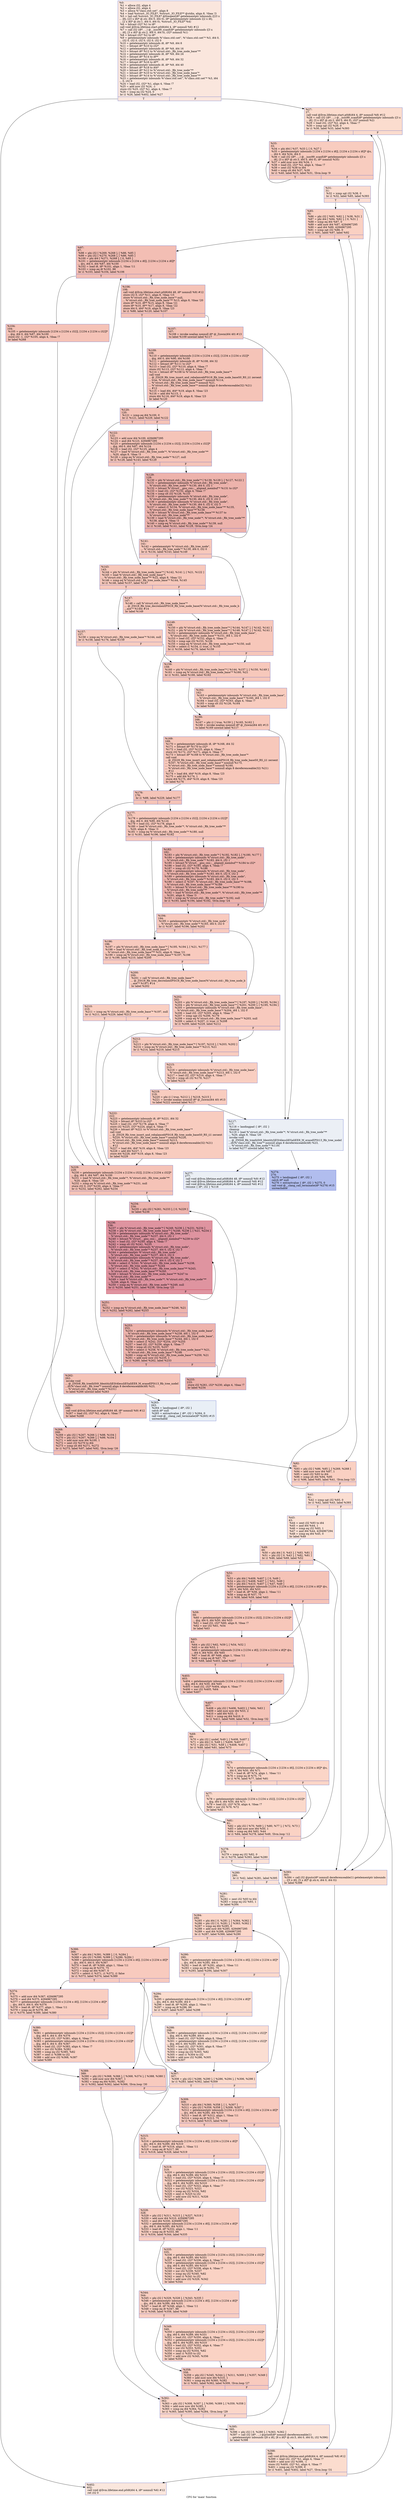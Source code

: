 digraph "CFG for 'main' function" {
	label="CFG for 'main' function";

	Node0x55cde2135de0 [shape=record,color="#3d50c3ff", style=filled, fillcolor="#f3c7b170",label="{%0:\l  %1 = alloca i32, align 4\l  %2 = alloca i32, align 4\l  %3 = alloca %\"class.std::set\", align 8\l  %4 = load %struct._IO_FILE*, %struct._IO_FILE** @stdin, align 8, !tbaa !3\l  %5 = tail call %struct._IO_FILE* @freopen(i8* getelementptr inbounds ([23 x\l... i8], [23 x i8]* @.str, i64 0, i64 0), i8* getelementptr inbounds ([2 x i8],\l... [2 x i8]* @.str.1, i64 0, i64 0), %struct._IO_FILE* %4)\l  %6 = bitcast i32* %1 to i8*\l  call void @llvm.lifetime.start.p0i8(i64 4, i8* nonnull %6) #12\l  %7 = call i32 (i8*, ...) @__isoc99_scanf(i8* getelementptr inbounds ([3 x\l... i8], [3 x i8]* @.str.2, i64 0, i64 0), i32* nonnull %1)\l  %8 = bitcast i32* %2 to i8*\l  %9 = getelementptr inbounds %\"class.std::set\", %\"class.std::set\"* %3, i64 0,\l... i32 0, i32 0, i32 0, i32 0, i32 0\l  %10 = getelementptr inbounds i8, i8* %9, i64 8\l  %11 = bitcast i8* %10 to i32*\l  %12 = getelementptr inbounds i8, i8* %9, i64 16\l  %13 = bitcast i8* %12 to %\"struct.std::_Rb_tree_node_base\"**\l  %14 = getelementptr inbounds i8, i8* %9, i64 24\l  %15 = bitcast i8* %14 to i8**\l  %16 = getelementptr inbounds i8, i8* %9, i64 32\l  %17 = bitcast i8* %16 to i8**\l  %18 = getelementptr inbounds i8, i8* %9, i64 40\l  %19 = bitcast i8* %18 to i64*\l  %20 = bitcast i8* %12 to %\"struct.std::_Rb_tree_node\"**\l  %21 = bitcast i8* %10 to %\"struct.std::_Rb_tree_node_base\"*\l  %22 = bitcast i8* %14 to %\"struct.std::_Rb_tree_node_base\"**\l  %23 = getelementptr inbounds %\"class.std::set\", %\"class.std::set\"* %3, i64\l... 0, i32 0\l  %24 = load i32, i32* %1, align 4, !tbaa !7\l  %25 = add nsw i32 %24, -1\l  store i32 %25, i32* %1, align 4, !tbaa !7\l  %26 = icmp eq i32 %24, 0\l  br i1 %26, label %402, label %27\l|{<s0>T|<s1>F}}"];
	Node0x55cde2135de0:s0 -> Node0x55cde2136b80;
	Node0x55cde2135de0:s1 -> Node0x55cde2138c80;
	Node0x55cde2138c80 [shape=record,color="#3d50c3ff", style=filled, fillcolor="#f7af9170",label="{%27:\l27:                                               \l  call void @llvm.lifetime.start.p0i8(i64 4, i8* nonnull %8) #12\l  %28 = call i32 (i8*, ...) @__isoc99_scanf(i8* getelementptr inbounds ([3 x\l... i8], [3 x i8]* @.str.2, i64 0, i64 0), i32* nonnull %2)\l  %29 = load i32, i32* %2, align 4, !tbaa !7\l  %30 = icmp sgt i32 %29, 0\l  br i1 %30, label %33, label %393\l|{<s0>T|<s1>F}}"];
	Node0x55cde2138c80:s0 -> Node0x55cde2139180;
	Node0x55cde2138c80:s1 -> Node0x55cde21391d0;
	Node0x55cde2139310 [shape=record,color="#3d50c3ff", style=filled, fillcolor="#f7b39670",label="{%31:\l31:                                               \l  %32 = icmp sgt i32 %38, 0\l  br i1 %32, label %85, label %393\l|{<s0>T|<s1>F}}"];
	Node0x55cde2139310:s0 -> Node0x55cde2139640;
	Node0x55cde2139310:s1 -> Node0x55cde21391d0;
	Node0x55cde2139180 [shape=record,color="#3d50c3ff", style=filled, fillcolor="#f08b6e70",label="{%33:\l33:                                               \l  %34 = phi i64 [ %37, %33 ], [ 0, %27 ]\l  %35 = getelementptr inbounds [1234 x [1234 x i8]], [1234 x [1234 x i8]]* @s,\l... i64 0, i64 %34, i64 0\l  %36 = call i32 (i8*, ...) @__isoc99_scanf(i8* getelementptr inbounds ([3 x\l... i8], [3 x i8]* @.str.3, i64 0, i64 0), i8* nonnull %35)\l  %37 = add nuw nsw i64 %34, 1\l  %38 = load i32, i32* %2, align 4, !tbaa !7\l  %39 = sext i32 %38 to i64\l  %40 = icmp slt i64 %37, %39\l  br i1 %40, label %33, label %31, !llvm.loop !9\l|{<s0>T|<s1>F}}"];
	Node0x55cde2139180:s0 -> Node0x55cde2139180;
	Node0x55cde2139180:s1 -> Node0x55cde2139310;
	Node0x55cde2139d30 [shape=record,color="#3d50c3ff", style=filled, fillcolor="#f7b59970",label="{%41:\l41:                                               \l  %42 = icmp sgt i32 %93, 0\l  br i1 %42, label %43, label %393\l|{<s0>T|<s1>F}}"];
	Node0x55cde2139d30:s0 -> Node0x55cde2139e50;
	Node0x55cde2139d30:s1 -> Node0x55cde21391d0;
	Node0x55cde2139e50 [shape=record,color="#3d50c3ff", style=filled, fillcolor="#f7bca170",label="{%43:\l43:                                               \l  %44 = zext i32 %93 to i64\l  %45 = and i64 %44, 1\l  %46 = icmp eq i32 %93, 1\l  %47 = and i64 %44, 4294967294\l  %48 = icmp eq i64 %45, 0\l  br label %49\l}"];
	Node0x55cde2139e50 -> Node0x55cde213a240;
	Node0x55cde213a240 [shape=record,color="#3d50c3ff", style=filled, fillcolor="#f4987a70",label="{%49:\l49:                                               \l  %50 = phi i64 [ 0, %43 ], [ %83, %81 ]\l  %51 = phi i32 [ 0, %43 ], [ %82, %81 ]\l  br i1 %46, label %69, label %52\l|{<s0>T|<s1>F}}"];
	Node0x55cde213a240:s0 -> Node0x55cde213a590;
	Node0x55cde213a240:s1 -> Node0x55cde213a620;
	Node0x55cde213a620 [shape=record,color="#3d50c3ff", style=filled, fillcolor="#e8765c70",label="{%52:\l52:                                               \l  %53 = phi i64 [ %409, %407 ], [ 0, %49 ]\l  %54 = phi i32 [ %408, %407 ], [ %51, %49 ]\l  %55 = phi i64 [ %410, %407 ], [ %47, %49 ]\l  %56 = getelementptr inbounds [1234 x [1234 x i8]], [1234 x [1234 x i8]]* @s,\l... i64 0, i64 %50, i64 %53\l  %57 = load i8, i8* %56, align 2, !tbaa !11\l  %58 = icmp eq i8 %57, 75\l  br i1 %58, label %59, label %63\l|{<s0>T|<s1>F}}"];
	Node0x55cde213a620:s0 -> Node0x55cde213ad40;
	Node0x55cde213a620:s1 -> Node0x55cde213add0;
	Node0x55cde213ad40 [shape=record,color="#3d50c3ff", style=filled, fillcolor="#ec7f6370",label="{%59:\l59:                                               \l  %60 = getelementptr inbounds [1234 x [1234 x i32]], [1234 x [1234 x i32]]*\l... @g, i64 0, i64 %50, i64 %53\l  %61 = load i32, i32* %60, align 8, !tbaa !7\l  %62 = xor i32 %61, %54\l  br label %63\l}"];
	Node0x55cde213ad40 -> Node0x55cde213add0;
	Node0x55cde213add0 [shape=record,color="#3d50c3ff", style=filled, fillcolor="#e8765c70",label="{%63:\l63:                                               \l  %64 = phi i32 [ %62, %59 ], [ %54, %52 ]\l  %65 = or i64 %53, 1\l  %66 = getelementptr inbounds [1234 x [1234 x i8]], [1234 x [1234 x i8]]* @s,\l... i64 0, i64 %50, i64 %65\l  %67 = load i8, i8* %66, align 1, !tbaa !11\l  %68 = icmp eq i8 %67, 75\l  br i1 %68, label %403, label %407\l|{<s0>T|<s1>F}}"];
	Node0x55cde213add0:s0 -> Node0x55cde213b8d0;
	Node0x55cde213add0:s1 -> Node0x55cde213a790;
	Node0x55cde213a590 [shape=record,color="#3d50c3ff", style=filled, fillcolor="#f4987a70",label="{%69:\l69:                                               \l  %70 = phi i32 [ undef, %49 ], [ %408, %407 ]\l  %71 = phi i64 [ 0, %49 ], [ %409, %407 ]\l  %72 = phi i32 [ %51, %49 ], [ %408, %407 ]\l  br i1 %48, label %81, label %73\l|{<s0>T|<s1>F}}"];
	Node0x55cde213a590:s0 -> Node0x55cde213a330;
	Node0x55cde213a590:s1 -> Node0x55cde213c010;
	Node0x55cde213c010 [shape=record,color="#3d50c3ff", style=filled, fillcolor="#f5a08170",label="{%73:\l73:                                               \l  %74 = getelementptr inbounds [1234 x [1234 x i8]], [1234 x [1234 x i8]]* @s,\l... i64 0, i64 %50, i64 %71\l  %75 = load i8, i8* %74, align 1, !tbaa !11\l  %76 = icmp eq i8 %75, 75\l  br i1 %76, label %77, label %81\l|{<s0>T|<s1>F}}"];
	Node0x55cde213c010:s0 -> Node0x55cde213c210;
	Node0x55cde213c010:s1 -> Node0x55cde213a330;
	Node0x55cde213c210 [shape=record,color="#3d50c3ff", style=filled, fillcolor="#f7a88970",label="{%77:\l77:                                               \l  %78 = getelementptr inbounds [1234 x [1234 x i32]], [1234 x [1234 x i32]]*\l... @g, i64 0, i64 %50, i64 %71\l  %79 = load i32, i32* %78, align 4, !tbaa !7\l  %80 = xor i32 %79, %72\l  br label %81\l}"];
	Node0x55cde213c210 -> Node0x55cde213a330;
	Node0x55cde213a330 [shape=record,color="#3d50c3ff", style=filled, fillcolor="#f4987a70",label="{%81:\l81:                                               \l  %82 = phi i32 [ %70, %69 ], [ %80, %77 ], [ %72, %73 ]\l  %83 = add nuw nsw i64 %50, 1\l  %84 = icmp eq i64 %83, %44\l  br i1 %84, label %278, label %49, !llvm.loop !12\l|{<s0>T|<s1>F}}"];
	Node0x55cde213a330:s0 -> Node0x55cde213c670;
	Node0x55cde213a330:s1 -> Node0x55cde213a240;
	Node0x55cde2139640 [shape=record,color="#3d50c3ff", style=filled, fillcolor="#f3947570",label="{%85:\l85:                                               \l  %86 = phi i32 [ %93, %92 ], [ %38, %31 ]\l  %87 = phi i64 [ %94, %92 ], [ 0, %31 ]\l  %88 = icmp eq i64 %87, 0\l  %89 = add nuw i64 %87, 4294967295\l  %90 = and i64 %89, 4294967295\l  %91 = icmp sgt i32 %86, 0\l  br i1 %91, label %97, label %92\l|{<s0>T|<s1>F}}"];
	Node0x55cde2139640:s0 -> Node0x55cde213cc00;
	Node0x55cde2139640:s1 -> Node0x55cde213c810;
	Node0x55cde213c810 [shape=record,color="#3d50c3ff", style=filled, fillcolor="#f3947570",label="{%92:\l92:                                               \l  %93 = phi i32 [ %86, %85 ], [ %269, %268 ]\l  %94 = add nuw nsw i64 %87, 1\l  %95 = sext i32 %93 to i64\l  %96 = icmp slt i64 %94, %95\l  br i1 %96, label %85, label %41, !llvm.loop !13\l|{<s0>T|<s1>F}}"];
	Node0x55cde213c810:s0 -> Node0x55cde2139640;
	Node0x55cde213c810:s1 -> Node0x55cde2139d30;
	Node0x55cde213cc00 [shape=record,color="#3d50c3ff", style=filled, fillcolor="#e36c5570",label="{%97:\l97:                                               \l  %98 = phi i32 [ %269, %268 ], [ %86, %85 ]\l  %99 = phi i32 [ %270, %268 ], [ %86, %85 ]\l  %100 = phi i64 [ %271, %268 ], [ 0, %85 ]\l  %101 = getelementptr inbounds [1234 x [1234 x i8]], [1234 x [1234 x i8]]*\l... @s, i64 0, i64 %87, i64 %100\l  %102 = load i8, i8* %101, align 1, !tbaa !11\l  %103 = icmp eq i8 %102, 88\l  br i1 %103, label %104, label %106\l|{<s0>T|<s1>F}}"];
	Node0x55cde213cc00:s0 -> Node0x55cde213d5b0;
	Node0x55cde213cc00:s1 -> Node0x55cde213d640;
	Node0x55cde213d5b0 [shape=record,color="#3d50c3ff", style=filled, fillcolor="#e8765c70",label="{%104:\l104:                                              \l  %105 = getelementptr inbounds [1234 x [1234 x i32]], [1234 x [1234 x i32]]*\l... @g, i64 0, i64 %87, i64 %100\l  store i32 -1, i32* %105, align 4, !tbaa !7\l  br label %268\l}"];
	Node0x55cde213d5b0 -> Node0x55cde213cd30;
	Node0x55cde213d640 [shape=record,color="#3d50c3ff", style=filled, fillcolor="#e8765c70",label="{%106:\l106:                                              \l  call void @llvm.lifetime.start.p0i8(i64 48, i8* nonnull %9) #12\l  store i32 0, i32* %11, align 8, !tbaa !15\l  store %\"struct.std::_Rb_tree_node_base\"* null,\l... %\"struct.std::_Rb_tree_node_base\"** %13, align 8, !tbaa !20\l  store i8* %10, i8** %15, align 8, !tbaa !21\l  store i8* %10, i8** %17, align 8, !tbaa !22\l  store i64 0, i64* %19, align 8, !tbaa !23\l  br i1 %88, label %120, label %107\l|{<s0>T|<s1>F}}"];
	Node0x55cde213d640:s0 -> Node0x55cde213e330;
	Node0x55cde213d640:s1 -> Node0x55cde213e3c0;
	Node0x55cde213e3c0 [shape=record,color="#3d50c3ff", style=filled, fillcolor="#e97a5f70",label="{%107:\l107:                                              \l  %108 = invoke noalias nonnull i8* @_Znwm(i64 40) #13\l          to label %109 unwind label %117\l}"];
	Node0x55cde213e3c0 -> Node0x55cde213e520;
	Node0x55cde213e3c0 -> Node0x55cde213e570;
	Node0x55cde213e520 [shape=record,color="#3d50c3ff", style=filled, fillcolor="#e97a5f70",label="{%109:\l109:                                              \l  %110 = getelementptr inbounds [1234 x [1234 x i32]], [1234 x [1234 x i32]]*\l... @g, i64 0, i64 %90, i64 %100\l  %111 = getelementptr inbounds i8, i8* %108, i64 32\l  %112 = bitcast i8* %111 to i32*\l  %113 = load i32, i32* %110, align 4, !tbaa !7\l  store i32 %113, i32* %112, align 4, !tbaa !7\l  %114 = bitcast i8* %108 to %\"struct.std::_Rb_tree_node_base\"*\l  call void\l... @_ZSt29_Rb_tree_insert_and_rebalancebPSt18_Rb_tree_node_baseS0_RS_(i1 zeroext\l... true, %\"struct.std::_Rb_tree_node_base\"* nonnull %114,\l... %\"struct.std::_Rb_tree_node_base\"* nonnull %21,\l... %\"struct.std::_Rb_tree_node_base\"* nonnull align 8 dereferenceable(32) %21)\l... #12\l  %115 = load i64, i64* %19, align 8, !tbaa !23\l  %116 = add i64 %115, 1\l  store i64 %116, i64* %19, align 8, !tbaa !23\l  br label %120\l}"];
	Node0x55cde213e520 -> Node0x55cde213e330;
	Node0x55cde213e570 [shape=record,color="#3d50c3ff", style=filled, fillcolor="#d1dae970",label="{%117:\l117:                                              \l  %118 = landingpad \{ i8*, i32 \}\l          cleanup\l  %119 = load %\"struct.std::_Rb_tree_node\"*, %\"struct.std::_Rb_tree_node\"**\l... %20, align 8, !tbaa !20\l  invoke void\l... @_ZNSt8_Rb_treeIiiSt9_IdentityIiESt4lessIiESaIiEE8_M_eraseEPSt13_Rb_tree_nodeI\l...iE(%\"class.std::_Rb_tree\"* nonnull align 8 dereferenceable(48) %23,\l... %\"struct.std::_Rb_tree_node\"* %119)\l          to label %277 unwind label %274\l}"];
	Node0x55cde213e570 -> Node0x55cde213fed0;
	Node0x55cde213e570 -> Node0x55cde213ff20;
	Node0x55cde213e330 [shape=record,color="#3d50c3ff", style=filled, fillcolor="#e8765c70",label="{%120:\l120:                                              \l  %121 = icmp eq i64 %100, 0\l  br i1 %121, label %229, label %122\l|{<s0>T|<s1>F}}"];
	Node0x55cde213e330:s0 -> Node0x55cde2140330;
	Node0x55cde213e330:s1 -> Node0x55cde2140380;
	Node0x55cde2140380 [shape=record,color="#3d50c3ff", style=filled, fillcolor="#e97a5f70",label="{%122:\l122:                                              \l  %123 = add nuw i64 %100, 4294967295\l  %124 = and i64 %123, 4294967295\l  %125 = getelementptr inbounds [1234 x [1234 x i32]], [1234 x [1234 x i32]]*\l... @g, i64 0, i64 %87, i64 %124\l  %126 = load i32, i32* %125, align 4\l  %127 = load %\"struct.std::_Rb_tree_node\"*, %\"struct.std::_Rb_tree_node\"**\l... %20, align 8, !tbaa !3\l  %128 = icmp eq %\"struct.std::_Rb_tree_node\"* %127, null\l  br i1 %128, label %143, label %129\l|{<s0>T|<s1>F}}"];
	Node0x55cde2140380:s0 -> Node0x55cde2141650;
	Node0x55cde2140380:s1 -> Node0x55cde21416a0;
	Node0x55cde21416a0 [shape=record,color="#3d50c3ff", style=filled, fillcolor="#d6524470",label="{%129:\l129:                                              \l  %130 = phi %\"struct.std::_Rb_tree_node\"* [ %139, %129 ], [ %127, %122 ]\l  %131 = getelementptr inbounds %\"struct.std::_Rb_tree_node\",\l... %\"struct.std::_Rb_tree_node\"* %130, i64 0, i32 1\l  %132 = bitcast %\"struct.__gnu_cxx::__aligned_membuf\"* %131 to i32*\l  %133 = load i32, i32* %132, align 4, !tbaa !7\l  %134 = icmp slt i32 %126, %133\l  %135 = getelementptr inbounds %\"struct.std::_Rb_tree_node\",\l... %\"struct.std::_Rb_tree_node\"* %130, i64 0, i32 0, i32 2\l  %136 = getelementptr inbounds %\"struct.std::_Rb_tree_node\",\l... %\"struct.std::_Rb_tree_node\"* %130, i64 0, i32 0, i32 3\l  %137 = select i1 %134, %\"struct.std::_Rb_tree_node_base\"** %135,\l... %\"struct.std::_Rb_tree_node_base\"** %136\l  %138 = bitcast %\"struct.std::_Rb_tree_node_base\"** %137 to\l... %\"struct.std::_Rb_tree_node\"**\l  %139 = load %\"struct.std::_Rb_tree_node\"*, %\"struct.std::_Rb_tree_node\"**\l... %138, align 8, !tbaa !3\l  %140 = icmp eq %\"struct.std::_Rb_tree_node\"* %139, null\l  br i1 %140, label %141, label %129, !llvm.loop !24\l|{<s0>T|<s1>F}}"];
	Node0x55cde21416a0:s0 -> Node0x55cde2141ed0;
	Node0x55cde21416a0:s1 -> Node0x55cde21416a0;
	Node0x55cde2141ed0 [shape=record,color="#3d50c3ff", style=filled, fillcolor="#ed836670",label="{%141:\l141:                                              \l  %142 = getelementptr %\"struct.std::_Rb_tree_node\",\l... %\"struct.std::_Rb_tree_node\"* %130, i64 0, i32 0\l  br i1 %134, label %143, label %149\l|{<s0>T|<s1>F}}"];
	Node0x55cde2141ed0:s0 -> Node0x55cde2141650;
	Node0x55cde2141ed0:s1 -> Node0x55cde2142190;
	Node0x55cde2141650 [shape=record,color="#3d50c3ff", style=filled, fillcolor="#ed836670",label="{%143:\l143:                                              \l  %144 = phi %\"struct.std::_Rb_tree_node_base\"* [ %142, %141 ], [ %21, %122 ]\l  %145 = load %\"struct.std::_Rb_tree_node_base\"*,\l... %\"struct.std::_Rb_tree_node_base\"** %22, align 8, !tbaa !21\l  %146 = icmp eq %\"struct.std::_Rb_tree_node_base\"* %144, %145\l  br i1 %146, label %157, label %147\l|{<s0>T|<s1>F}}"];
	Node0x55cde2141650:s0 -> Node0x55cde2142a50;
	Node0x55cde2141650:s1 -> Node0x55cde2142aa0;
	Node0x55cde2142aa0 [shape=record,color="#3d50c3ff", style=filled, fillcolor="#ef886b70",label="{%147:\l147:                                              \l  %148 = call %\"struct.std::_Rb_tree_node_base\"*\l... @_ZSt18_Rb_tree_decrementPSt18_Rb_tree_node_base(%\"struct.std::_Rb_tree_node_b\l...ase\"* %144) #14\l  br label %149\l}"];
	Node0x55cde2142aa0 -> Node0x55cde2142190;
	Node0x55cde2142190 [shape=record,color="#3d50c3ff", style=filled, fillcolor="#ec7f6370",label="{%149:\l149:                                              \l  %150 = phi %\"struct.std::_Rb_tree_node_base\"* [ %144, %147 ], [ %142, %141 ]\l  %151 = phi %\"struct.std::_Rb_tree_node_base\"* [ %148, %147 ], [ %142, %141 ]\l  %152 = getelementptr inbounds %\"struct.std::_Rb_tree_node_base\",\l... %\"struct.std::_Rb_tree_node_base\"* %151, i64 1, i32 0\l  %153 = load i32, i32* %152, align 4, !tbaa !7\l  %154 = icmp sge i32 %153, %126\l  %155 = icmp eq %\"struct.std::_Rb_tree_node_base\"* %150, null\l  %156 = select i1 %154, i1 true, i1 %155\l  br i1 %156, label %176, label %159\l|{<s0>T|<s1>F}}"];
	Node0x55cde2142190:s0 -> Node0x55cde2143310;
	Node0x55cde2142190:s1 -> Node0x55cde2143360;
	Node0x55cde2142a50 [shape=record,color="#3d50c3ff", style=filled, fillcolor="#f08b6e70",label="{%157:\l157:                                              \l  %158 = icmp eq %\"struct.std::_Rb_tree_node_base\"* %144, null\l  br i1 %158, label %176, label %159\l|{<s0>T|<s1>F}}"];
	Node0x55cde2142a50:s0 -> Node0x55cde2143310;
	Node0x55cde2142a50:s1 -> Node0x55cde2143360;
	Node0x55cde2143360 [shape=record,color="#3d50c3ff", style=filled, fillcolor="#ed836670",label="{%159:\l159:                                              \l  %160 = phi %\"struct.std::_Rb_tree_node_base\"* [ %144, %157 ], [ %150, %149 ]\l  %161 = icmp eq %\"struct.std::_Rb_tree_node_base\"* %160, %21\l  br i1 %161, label %166, label %162\l|{<s0>T|<s1>F}}"];
	Node0x55cde2143360:s0 -> Node0x55cde21436e0;
	Node0x55cde2143360:s1 -> Node0x55cde2143730;
	Node0x55cde2143730 [shape=record,color="#3d50c3ff", style=filled, fillcolor="#f08b6e70",label="{%162:\l162:                                              \l  %163 = getelementptr inbounds %\"struct.std::_Rb_tree_node_base\",\l... %\"struct.std::_Rb_tree_node_base\"* %160, i64 1, i32 0\l  %164 = load i32, i32* %163, align 4, !tbaa !7\l  %165 = icmp slt i32 %126, %164\l  br label %166\l}"];
	Node0x55cde2143730 -> Node0x55cde21436e0;
	Node0x55cde21436e0 [shape=record,color="#3d50c3ff", style=filled, fillcolor="#ed836670",label="{%166:\l166:                                              \l  %167 = phi i1 [ true, %159 ], [ %165, %162 ]\l  %168 = invoke noalias nonnull i8* @_Znwm(i64 40) #13\l          to label %169 unwind label %117\l}"];
	Node0x55cde21436e0 -> Node0x55cde2143b10;
	Node0x55cde21436e0 -> Node0x55cde213e570;
	Node0x55cde2143b10 [shape=record,color="#3d50c3ff", style=filled, fillcolor="#ed836670",label="{%169:\l169:                                              \l  %170 = getelementptr inbounds i8, i8* %168, i64 32\l  %171 = bitcast i8* %170 to i32*\l  %172 = load i32, i32* %125, align 4, !tbaa !7\l  store i32 %172, i32* %171, align 4, !tbaa !7\l  %173 = bitcast i8* %168 to %\"struct.std::_Rb_tree_node_base\"*\l  call void\l... @_ZSt29_Rb_tree_insert_and_rebalancebPSt18_Rb_tree_node_baseS0_RS_(i1 zeroext\l... %167, %\"struct.std::_Rb_tree_node_base\"* nonnull %173,\l... %\"struct.std::_Rb_tree_node_base\"* nonnull %160,\l... %\"struct.std::_Rb_tree_node_base\"* nonnull align 8 dereferenceable(32) %21)\l... #12\l  %174 = load i64, i64* %19, align 8, !tbaa !23\l  %175 = add i64 %174, 1\l  store i64 %175, i64* %19, align 8, !tbaa !23\l  br label %176\l}"];
	Node0x55cde2143b10 -> Node0x55cde2143310;
	Node0x55cde2143310 [shape=record,color="#3d50c3ff", style=filled, fillcolor="#e97a5f70",label="{%176:\l176:                                              \l  br i1 %88, label %229, label %177\l|{<s0>T|<s1>F}}"];
	Node0x55cde2143310:s0 -> Node0x55cde2140330;
	Node0x55cde2143310:s1 -> Node0x55cde2143f30;
	Node0x55cde2143f30 [shape=record,color="#3d50c3ff", style=filled, fillcolor="#ed836670",label="{%177:\l177:                                              \l  %178 = getelementptr inbounds [1234 x [1234 x i32]], [1234 x [1234 x i32]]*\l... @g, i64 0, i64 %90, i64 %124\l  %179 = load i32, i32* %178, align 4\l  %180 = load %\"struct.std::_Rb_tree_node\"*, %\"struct.std::_Rb_tree_node\"**\l... %20, align 8, !tbaa !3\l  %181 = icmp eq %\"struct.std::_Rb_tree_node\"* %180, null\l  br i1 %181, label %196, label %182\l|{<s0>T|<s1>F}}"];
	Node0x55cde2143f30:s0 -> Node0x55cde2144640;
	Node0x55cde2143f30:s1 -> Node0x55cde2144690;
	Node0x55cde2144690 [shape=record,color="#3d50c3ff", style=filled, fillcolor="#d8564670",label="{%182:\l182:                                              \l  %183 = phi %\"struct.std::_Rb_tree_node\"* [ %192, %182 ], [ %180, %177 ]\l  %184 = getelementptr inbounds %\"struct.std::_Rb_tree_node\",\l... %\"struct.std::_Rb_tree_node\"* %183, i64 0, i32 1\l  %185 = bitcast %\"struct.__gnu_cxx::__aligned_membuf\"* %184 to i32*\l  %186 = load i32, i32* %185, align 4, !tbaa !7\l  %187 = icmp slt i32 %179, %186\l  %188 = getelementptr inbounds %\"struct.std::_Rb_tree_node\",\l... %\"struct.std::_Rb_tree_node\"* %183, i64 0, i32 0, i32 2\l  %189 = getelementptr inbounds %\"struct.std::_Rb_tree_node\",\l... %\"struct.std::_Rb_tree_node\"* %183, i64 0, i32 0, i32 3\l  %190 = select i1 %187, %\"struct.std::_Rb_tree_node_base\"** %188,\l... %\"struct.std::_Rb_tree_node_base\"** %189\l  %191 = bitcast %\"struct.std::_Rb_tree_node_base\"** %190 to\l... %\"struct.std::_Rb_tree_node\"**\l  %192 = load %\"struct.std::_Rb_tree_node\"*, %\"struct.std::_Rb_tree_node\"**\l... %191, align 8, !tbaa !3\l  %193 = icmp eq %\"struct.std::_Rb_tree_node\"* %192, null\l  br i1 %193, label %194, label %182, !llvm.loop !24\l|{<s0>T|<s1>F}}"];
	Node0x55cde2144690:s0 -> Node0x55cde2144e50;
	Node0x55cde2144690:s1 -> Node0x55cde2144690;
	Node0x55cde2144e50 [shape=record,color="#3d50c3ff", style=filled, fillcolor="#ef886b70",label="{%194:\l194:                                              \l  %195 = getelementptr %\"struct.std::_Rb_tree_node\",\l... %\"struct.std::_Rb_tree_node\"* %183, i64 0, i32 0\l  br i1 %187, label %196, label %202\l|{<s0>T|<s1>F}}"];
	Node0x55cde2144e50:s0 -> Node0x55cde2144640;
	Node0x55cde2144e50:s1 -> Node0x55cde2145620;
	Node0x55cde2144640 [shape=record,color="#3d50c3ff", style=filled, fillcolor="#ef886b70",label="{%196:\l196:                                              \l  %197 = phi %\"struct.std::_Rb_tree_node_base\"* [ %195, %194 ], [ %21, %177 ]\l  %198 = load %\"struct.std::_Rb_tree_node_base\"*,\l... %\"struct.std::_Rb_tree_node_base\"** %22, align 8, !tbaa !21\l  %199 = icmp eq %\"struct.std::_Rb_tree_node_base\"* %197, %198\l  br i1 %199, label %210, label %200\l|{<s0>T|<s1>F}}"];
	Node0x55cde2144640:s0 -> Node0x55cde21458d0;
	Node0x55cde2144640:s1 -> Node0x55cde2145920;
	Node0x55cde2145920 [shape=record,color="#3d50c3ff", style=filled, fillcolor="#f08b6e70",label="{%200:\l200:                                              \l  %201 = call %\"struct.std::_Rb_tree_node_base\"*\l... @_ZSt18_Rb_tree_decrementPSt18_Rb_tree_node_base(%\"struct.std::_Rb_tree_node_b\l...ase\"* %197) #14\l  br label %202\l}"];
	Node0x55cde2145920 -> Node0x55cde2145620;
	Node0x55cde2145620 [shape=record,color="#3d50c3ff", style=filled, fillcolor="#ef886b70",label="{%202:\l202:                                              \l  %203 = phi %\"struct.std::_Rb_tree_node_base\"* [ %197, %200 ], [ %195, %194 ]\l  %204 = phi %\"struct.std::_Rb_tree_node_base\"* [ %201, %200 ], [ %195, %194 ]\l  %205 = getelementptr inbounds %\"struct.std::_Rb_tree_node_base\",\l... %\"struct.std::_Rb_tree_node_base\"* %204, i64 1, i32 0\l  %206 = load i32, i32* %205, align 4, !tbaa !7\l  %207 = icmp sge i32 %206, %179\l  %208 = icmp eq %\"struct.std::_Rb_tree_node_base\"* %203, null\l  %209 = select i1 %207, i1 true, i1 %208\l  br i1 %209, label %229, label %212\l|{<s0>T|<s1>F}}"];
	Node0x55cde2145620:s0 -> Node0x55cde2140330;
	Node0x55cde2145620:s1 -> Node0x55cde2146020;
	Node0x55cde21458d0 [shape=record,color="#3d50c3ff", style=filled, fillcolor="#f3947570",label="{%210:\l210:                                              \l  %211 = icmp eq %\"struct.std::_Rb_tree_node_base\"* %197, null\l  br i1 %211, label %229, label %212\l|{<s0>T|<s1>F}}"];
	Node0x55cde21458d0:s0 -> Node0x55cde2140330;
	Node0x55cde21458d0:s1 -> Node0x55cde2146020;
	Node0x55cde2146020 [shape=record,color="#3d50c3ff", style=filled, fillcolor="#f08b6e70",label="{%212:\l212:                                              \l  %213 = phi %\"struct.std::_Rb_tree_node_base\"* [ %197, %210 ], [ %203, %202 ]\l  %214 = icmp eq %\"struct.std::_Rb_tree_node_base\"* %213, %21\l  br i1 %214, label %219, label %215\l|{<s0>T|<s1>F}}"];
	Node0x55cde2146020:s0 -> Node0x55cde21463a0;
	Node0x55cde2146020:s1 -> Node0x55cde21463f0;
	Node0x55cde21463f0 [shape=record,color="#3d50c3ff", style=filled, fillcolor="#f2907270",label="{%215:\l215:                                              \l  %216 = getelementptr inbounds %\"struct.std::_Rb_tree_node_base\",\l... %\"struct.std::_Rb_tree_node_base\"* %213, i64 1, i32 0\l  %217 = load i32, i32* %216, align 4, !tbaa !7\l  %218 = icmp slt i32 %179, %217\l  br label %219\l}"];
	Node0x55cde21463f0 -> Node0x55cde21463a0;
	Node0x55cde21463a0 [shape=record,color="#3d50c3ff", style=filled, fillcolor="#f08b6e70",label="{%219:\l219:                                              \l  %220 = phi i1 [ true, %212 ], [ %218, %215 ]\l  %221 = invoke noalias nonnull i8* @_Znwm(i64 40) #13\l          to label %222 unwind label %117\l}"];
	Node0x55cde21463a0 -> Node0x55cde21467d0;
	Node0x55cde21463a0 -> Node0x55cde213e570;
	Node0x55cde21467d0 [shape=record,color="#3d50c3ff", style=filled, fillcolor="#f08b6e70",label="{%222:\l222:                                              \l  %223 = getelementptr inbounds i8, i8* %221, i64 32\l  %224 = bitcast i8* %223 to i32*\l  %225 = load i32, i32* %178, align 4, !tbaa !7\l  store i32 %225, i32* %224, align 4, !tbaa !7\l  %226 = bitcast i8* %221 to %\"struct.std::_Rb_tree_node_base\"*\l  call void\l... @_ZSt29_Rb_tree_insert_and_rebalancebPSt18_Rb_tree_node_baseS0_RS_(i1 zeroext\l... %220, %\"struct.std::_Rb_tree_node_base\"* nonnull %226,\l... %\"struct.std::_Rb_tree_node_base\"* nonnull %213,\l... %\"struct.std::_Rb_tree_node_base\"* nonnull align 8 dereferenceable(32) %21)\l... #12\l  %227 = load i64, i64* %19, align 8, !tbaa !23\l  %228 = add i64 %227, 1\l  store i64 %228, i64* %19, align 8, !tbaa !23\l  br label %229\l}"];
	Node0x55cde21467d0 -> Node0x55cde2140330;
	Node0x55cde2140330 [shape=record,color="#3d50c3ff", style=filled, fillcolor="#e8765c70",label="{%229:\l229:                                              \l  %230 = getelementptr inbounds [1234 x [1234 x i32]], [1234 x [1234 x i32]]*\l... @g, i64 0, i64 %87, i64 %100\l  %231 = load %\"struct.std::_Rb_tree_node\"*, %\"struct.std::_Rb_tree_node\"**\l... %20, align 8, !tbaa !20\l  %232 = icmp eq %\"struct.std::_Rb_tree_node\"* %231, null\l  store i32 0, i32* %230, align 4, !tbaa !7\l  br i1 %232, label %262, label %234\l|{<s0>T|<s1>F}}"];
	Node0x55cde2140330:s0 -> Node0x55cde2146bf0;
	Node0x55cde2140330:s1 -> Node0x55cde2136290;
	Node0x55cde2136390 [shape=record,color="#3d50c3ff", style=filled, fillcolor="#d8564670",label="{%233:\l233:                                              \l  store i32 %261, i32* %230, align 4, !tbaa !7\l  br label %234\l}"];
	Node0x55cde2136390 -> Node0x55cde2136290;
	Node0x55cde2136290 [shape=record,color="#3d50c3ff", style=filled, fillcolor="#d8564670",label="{%234:\l234:                                              \l  %235 = phi i32 [ %261, %233 ], [ 0, %229 ]\l  br label %236\l}"];
	Node0x55cde2136290 -> Node0x55cde2136590;
	Node0x55cde2136590 [shape=record,color="#b70d28ff", style=filled, fillcolor="#b70d2870",label="{%236:\l236:                                              \l  %237 = phi %\"struct.std::_Rb_tree_node\"* [ %249, %236 ], [ %231, %234 ]\l  %238 = phi %\"struct.std::_Rb_tree_node_base\"* [ %246, %236 ], [ %21, %234 ]\l  %239 = getelementptr inbounds %\"struct.std::_Rb_tree_node\",\l... %\"struct.std::_Rb_tree_node\"* %237, i64 0, i32 1\l  %240 = bitcast %\"struct.__gnu_cxx::__aligned_membuf\"* %239 to i32*\l  %241 = load i32, i32* %240, align 4, !tbaa !7\l  %242 = icmp slt i32 %241, %235\l  %243 = getelementptr inbounds %\"struct.std::_Rb_tree_node\",\l... %\"struct.std::_Rb_tree_node\"* %237, i64 0, i32 0, i32 3\l  %244 = getelementptr %\"struct.std::_Rb_tree_node\",\l... %\"struct.std::_Rb_tree_node\"* %237, i64 0, i32 0\l  %245 = getelementptr inbounds %\"struct.std::_Rb_tree_node\",\l... %\"struct.std::_Rb_tree_node\"* %237, i64 0, i32 0, i32 2\l  %246 = select i1 %242, %\"struct.std::_Rb_tree_node_base\"* %238,\l... %\"struct.std::_Rb_tree_node_base\"* %244\l  %247 = select i1 %242, %\"struct.std::_Rb_tree_node_base\"** %243,\l... %\"struct.std::_Rb_tree_node_base\"** %245\l  %248 = bitcast %\"struct.std::_Rb_tree_node_base\"** %247 to\l... %\"struct.std::_Rb_tree_node\"**\l  %249 = load %\"struct.std::_Rb_tree_node\"*, %\"struct.std::_Rb_tree_node\"**\l... %248, align 8, !tbaa !3\l  %250 = icmp eq %\"struct.std::_Rb_tree_node\"* %249, null\l  br i1 %250, label %251, label %236, !llvm.loop !25\l|{<s0>T|<s1>F}}"];
	Node0x55cde2136590:s0 -> Node0x55cde2136b20;
	Node0x55cde2136590:s1 -> Node0x55cde2136590;
	Node0x55cde2136b20 [shape=record,color="#3d50c3ff", style=filled, fillcolor="#d8564670",label="{%251:\l251:                                              \l  %252 = icmp eq %\"struct.std::_Rb_tree_node_base\"* %246, %21\l  br i1 %252, label %262, label %253\l|{<s0>T|<s1>F}}"];
	Node0x55cde2136b20:s0 -> Node0x55cde2146bf0;
	Node0x55cde2136b20:s1 -> Node0x55cde2148b60;
	Node0x55cde2148b60 [shape=record,color="#3d50c3ff", style=filled, fillcolor="#d8564670",label="{%253:\l253:                                              \l  %254 = getelementptr inbounds %\"struct.std::_Rb_tree_node_base\",\l... %\"struct.std::_Rb_tree_node_base\"* %238, i64 1, i32 0\l  %255 = getelementptr inbounds %\"struct.std::_Rb_tree_node_base\",\l... %\"struct.std::_Rb_tree_node_base\"* %244, i64 1, i32 0\l  %256 = select i1 %242, i32* %254, i32* %255\l  %257 = load i32, i32* %256, align 4, !tbaa !7\l  %258 = icmp slt i32 %235, %257\l  %259 = select i1 %258, %\"struct.std::_Rb_tree_node_base\"* %21,\l... %\"struct.std::_Rb_tree_node_base\"* %246\l  %260 = icmp eq %\"struct.std::_Rb_tree_node_base\"* %259, %21\l  %261 = add nuw nsw i32 %235, 1\l  br i1 %260, label %262, label %233\l|{<s0>T|<s1>F}}"];
	Node0x55cde2148b60:s0 -> Node0x55cde2146bf0;
	Node0x55cde2148b60:s1 -> Node0x55cde2136390;
	Node0x55cde2146bf0 [shape=record,color="#3d50c3ff", style=filled, fillcolor="#e8765c70",label="{%262:\l262:                                              \l  invoke void\l... @_ZNSt8_Rb_treeIiiSt9_IdentityIiESt4lessIiESaIiEE8_M_eraseEPSt13_Rb_tree_nodeI\l...iE(%\"class.std::_Rb_tree\"* nonnull align 8 dereferenceable(48) %23,\l... %\"struct.std::_Rb_tree_node\"* %231)\l          to label %266 unwind label %263\l}"];
	Node0x55cde2146bf0 -> Node0x55cde2141220;
	Node0x55cde2146bf0 -> Node0x55cde2141270;
	Node0x55cde2141270 [shape=record,color="#3d50c3ff", style=filled, fillcolor="#cedaeb70",label="{%263:\l263:                                              \l  %264 = landingpad \{ i8*, i32 \}\l          catch i8* null\l  %265 = extractvalue \{ i8*, i32 \} %264, 0\l  call void @__clang_call_terminate(i8* %265) #15\l  unreachable\l}"];
	Node0x55cde2141220 [shape=record,color="#3d50c3ff", style=filled, fillcolor="#e8765c70",label="{%266:\l266:                                              \l  call void @llvm.lifetime.end.p0i8(i64 48, i8* nonnull %9) #12\l  %267 = load i32, i32* %2, align 4, !tbaa !7\l  br label %268\l}"];
	Node0x55cde2141220 -> Node0x55cde213cd30;
	Node0x55cde213cd30 [shape=record,color="#3d50c3ff", style=filled, fillcolor="#e36c5570",label="{%268:\l268:                                              \l  %269 = phi i32 [ %267, %266 ], [ %98, %104 ]\l  %270 = phi i32 [ %267, %266 ], [ %99, %104 ]\l  %271 = add nuw nsw i64 %100, 1\l  %272 = sext i32 %270 to i64\l  %273 = icmp slt i64 %271, %272\l  br i1 %273, label %97, label %92, !llvm.loop !26\l|{<s0>T|<s1>F}}"];
	Node0x55cde213cd30:s0 -> Node0x55cde213cc00;
	Node0x55cde213cd30:s1 -> Node0x55cde213c810;
	Node0x55cde213ff20 [shape=record,color="#3d50c3ff", style=filled, fillcolor="#4f69d970",label="{%274:\l274:                                              \l  %275 = landingpad \{ i8*, i32 \}\l          catch i8* null\l  %276 = extractvalue \{ i8*, i32 \} %275, 0\l  call void @__clang_call_terminate(i8* %276) #15\l  unreachable\l}"];
	Node0x55cde213fed0 [shape=record,color="#3d50c3ff", style=filled, fillcolor="#d1dae970",label="{%277:\l277:                                              \l  call void @llvm.lifetime.end.p0i8(i64 48, i8* nonnull %9) #12\l  call void @llvm.lifetime.end.p0i8(i64 4, i8* nonnull %8) #12\l  call void @llvm.lifetime.end.p0i8(i64 4, i8* nonnull %6) #12\l  resume \{ i8*, i32 \} %118\l}"];
	Node0x55cde213c670 [shape=record,color="#3d50c3ff", style=filled, fillcolor="#f7bca170",label="{%278:\l278:                                              \l  %279 = icmp eq i32 %82, 0\l  br i1 %279, label %393, label %280\l|{<s0>T|<s1>F}}"];
	Node0x55cde213c670:s0 -> Node0x55cde21391d0;
	Node0x55cde213c670:s1 -> Node0x55cde214ae40;
	Node0x55cde214ae40 [shape=record,color="#3d50c3ff", style=filled, fillcolor="#f6bfa670",label="{%280:\l280:                                              \l  br i1 %42, label %281, label %395\l|{<s0>T|<s1>F}}"];
	Node0x55cde214ae40:s0 -> Node0x55cde214af40;
	Node0x55cde214ae40:s1 -> Node0x55cde214af90;
	Node0x55cde214af40 [shape=record,color="#3d50c3ff", style=filled, fillcolor="#f5c1a970",label="{%281:\l281:                                              \l  %282 = zext i32 %93 to i64\l  %283 = icmp eq i32 %93, 1\l  br label %284\l}"];
	Node0x55cde214af40 -> Node0x55cde214b190;
	Node0x55cde214b190 [shape=record,color="#3d50c3ff", style=filled, fillcolor="#f6a38570",label="{%284:\l284:                                              \l  %285 = phi i64 [ 0, %281 ], [ %364, %362 ]\l  %286 = phi i32 [ 0, %281 ], [ %363, %362 ]\l  %287 = icmp eq i64 %285, 0\l  %288 = add nuw i64 %285, 4294967295\l  %289 = and i64 %288, 4294967295\l  br i1 %287, label %366, label %290\l|{<s0>T|<s1>F}}"];
	Node0x55cde214b190:s0 -> Node0x55cde214b5b0;
	Node0x55cde214b190:s1 -> Node0x55cde214b600;
	Node0x55cde214b600 [shape=record,color="#3d50c3ff", style=filled, fillcolor="#f7a88970",label="{%290:\l290:                                              \l  %291 = getelementptr inbounds [1234 x [1234 x i8]], [1234 x [1234 x i8]]*\l... @s, i64 0, i64 %285, i64 0\l  %292 = load i8, i8* %291, align 2, !tbaa !11\l  %293 = icmp eq i8 %292, 75\l  br i1 %293, label %294, label %307\l|{<s0>T|<s1>F}}"];
	Node0x55cde214b600:s0 -> Node0x55cde214b8e0;
	Node0x55cde214b600:s1 -> Node0x55cde214b930;
	Node0x55cde214b8e0 [shape=record,color="#3d50c3ff", style=filled, fillcolor="#f7af9170",label="{%294:\l294:                                              \l  %295 = getelementptr inbounds [1234 x [1234 x i8]], [1234 x [1234 x i8]]*\l... @s, i64 0, i64 %289, i64 0\l  %296 = load i8, i8* %295, align 2, !tbaa !11\l  %297 = icmp eq i8 %296, 88\l  br i1 %297, label %307, label %298\l|{<s0>T|<s1>F}}"];
	Node0x55cde214b8e0:s0 -> Node0x55cde214b930;
	Node0x55cde214b8e0:s1 -> Node0x55cde214bc10;
	Node0x55cde214bc10 [shape=record,color="#3d50c3ff", style=filled, fillcolor="#f7b59970",label="{%298:\l298:                                              \l  %299 = getelementptr inbounds [1234 x [1234 x i32]], [1234 x [1234 x i32]]*\l... @g, i64 0, i64 %289, i64 0\l  %300 = load i32, i32* %299, align 8, !tbaa !7\l  %301 = getelementptr inbounds [1234 x [1234 x i32]], [1234 x [1234 x i32]]*\l... @g, i64 0, i64 %285, i64 0\l  %302 = load i32, i32* %301, align 8, !tbaa !7\l  %303 = xor i32 %302, %300\l  %304 = icmp eq i32 %303, %82\l  %305 = zext i1 %304 to i32\l  %306 = add nsw i32 %286, %305\l  br label %307\l}"];
	Node0x55cde214bc10 -> Node0x55cde214b930;
	Node0x55cde214b930 [shape=record,color="#3d50c3ff", style=filled, fillcolor="#f7a88970",label="{%307:\l307:                                              \l  %308 = phi i32 [ %286, %290 ], [ %286, %294 ], [ %306, %298 ]\l  br i1 %283, label %362, label %309\l|{<s0>T|<s1>F}}"];
	Node0x55cde214b930:s0 -> Node0x55cde214b250;
	Node0x55cde214b930:s1 -> Node0x55cde214c310;
	Node0x55cde214c310 [shape=record,color="#3d50c3ff", style=filled, fillcolor="#ef886b70",label="{%309:\l309:                                              \l  %310 = phi i64 [ %360, %358 ], [ 1, %307 ]\l  %311 = phi i32 [ %359, %358 ], [ %308, %307 ]\l  %312 = getelementptr inbounds [1234 x [1234 x i8]], [1234 x [1234 x i8]]*\l... @s, i64 0, i64 %285, i64 %310\l  %313 = load i8, i8* %312, align 1, !tbaa !11\l  %314 = icmp eq i8 %313, 75\l  br i1 %314, label %315, label %358\l|{<s0>T|<s1>F}}"];
	Node0x55cde214c310:s0 -> Node0x55cde214c7a0;
	Node0x55cde214c310:s1 -> Node0x55cde214c410;
	Node0x55cde214c7a0 [shape=record,color="#3d50c3ff", style=filled, fillcolor="#f2907270",label="{%315:\l315:                                              \l  %316 = getelementptr inbounds [1234 x [1234 x i8]], [1234 x [1234 x i8]]*\l... @s, i64 0, i64 %289, i64 %310\l  %317 = load i8, i8* %316, align 1, !tbaa !11\l  %318 = icmp eq i8 %317, 88\l  br i1 %318, label %328, label %319\l|{<s0>T|<s1>F}}"];
	Node0x55cde214c7a0:s0 -> Node0x55cde214cac0;
	Node0x55cde214c7a0:s1 -> Node0x55cde214cb10;
	Node0x55cde214cb10 [shape=record,color="#3d50c3ff", style=filled, fillcolor="#f4987a70",label="{%319:\l319:                                              \l  %320 = getelementptr inbounds [1234 x [1234 x i32]], [1234 x [1234 x i32]]*\l... @g, i64 0, i64 %289, i64 %310\l  %321 = load i32, i32* %320, align 4, !tbaa !7\l  %322 = getelementptr inbounds [1234 x [1234 x i32]], [1234 x [1234 x i32]]*\l... @g, i64 0, i64 %285, i64 %310\l  %323 = load i32, i32* %322, align 4, !tbaa !7\l  %324 = xor i32 %323, %321\l  %325 = icmp eq i32 %324, %82\l  %326 = zext i1 %325 to i32\l  %327 = add nsw i32 %311, %326\l  br label %328\l}"];
	Node0x55cde214cb10 -> Node0x55cde214cac0;
	Node0x55cde214cac0 [shape=record,color="#3d50c3ff", style=filled, fillcolor="#f2907270",label="{%328:\l328:                                              \l  %329 = phi i32 [ %311, %315 ], [ %327, %319 ]\l  %330 = add nuw i64 %310, 4294967295\l  %331 = and i64 %330, 4294967295\l  %332 = getelementptr inbounds [1234 x [1234 x i8]], [1234 x [1234 x i8]]*\l... @s, i64 0, i64 %285, i64 %331\l  %333 = load i8, i8* %332, align 1, !tbaa !11\l  %334 = icmp eq i8 %333, 88\l  br i1 %334, label %344, label %335\l|{<s0>T|<s1>F}}"];
	Node0x55cde214cac0:s0 -> Node0x55cde214d530;
	Node0x55cde214cac0:s1 -> Node0x55cde214d580;
	Node0x55cde214d580 [shape=record,color="#3d50c3ff", style=filled, fillcolor="#f4987a70",label="{%335:\l335:                                              \l  %336 = getelementptr inbounds [1234 x [1234 x i32]], [1234 x [1234 x i32]]*\l... @g, i64 0, i64 %285, i64 %331\l  %337 = load i32, i32* %336, align 4, !tbaa !7\l  %338 = getelementptr inbounds [1234 x [1234 x i32]], [1234 x [1234 x i32]]*\l... @g, i64 0, i64 %285, i64 %310\l  %339 = load i32, i32* %338, align 4, !tbaa !7\l  %340 = xor i32 %339, %337\l  %341 = icmp eq i32 %340, %82\l  %342 = zext i1 %341 to i32\l  %343 = add nsw i32 %329, %342\l  br label %344\l}"];
	Node0x55cde214d580 -> Node0x55cde214d530;
	Node0x55cde214d530 [shape=record,color="#3d50c3ff", style=filled, fillcolor="#f2907270",label="{%344:\l344:                                              \l  %345 = phi i32 [ %329, %328 ], [ %343, %335 ]\l  %346 = getelementptr inbounds [1234 x [1234 x i8]], [1234 x [1234 x i8]]*\l... @s, i64 0, i64 %289, i64 %331\l  %347 = load i8, i8* %346, align 1, !tbaa !11\l  %348 = icmp eq i8 %347, 88\l  br i1 %348, label %358, label %349\l|{<s0>T|<s1>F}}"];
	Node0x55cde214d530:s0 -> Node0x55cde214c410;
	Node0x55cde214d530:s1 -> Node0x55cde214de40;
	Node0x55cde214de40 [shape=record,color="#3d50c3ff", style=filled, fillcolor="#f4987a70",label="{%349:\l349:                                              \l  %350 = getelementptr inbounds [1234 x [1234 x i32]], [1234 x [1234 x i32]]*\l... @g, i64 0, i64 %289, i64 %331\l  %351 = load i32, i32* %350, align 4, !tbaa !7\l  %352 = getelementptr inbounds [1234 x [1234 x i32]], [1234 x [1234 x i32]]*\l... @g, i64 0, i64 %285, i64 %310\l  %353 = load i32, i32* %352, align 4, !tbaa !7\l  %354 = xor i32 %353, %351\l  %355 = icmp eq i32 %354, %82\l  %356 = zext i1 %355 to i32\l  %357 = add nsw i32 %345, %356\l  br label %358\l}"];
	Node0x55cde214de40 -> Node0x55cde214c410;
	Node0x55cde214c410 [shape=record,color="#3d50c3ff", style=filled, fillcolor="#ef886b70",label="{%358:\l358:                                              \l  %359 = phi i32 [ %345, %344 ], [ %311, %309 ], [ %357, %349 ]\l  %360 = add nuw nsw i64 %310, 1\l  %361 = icmp eq i64 %360, %282\l  br i1 %361, label %362, label %309, !llvm.loop !27\l|{<s0>T|<s1>F}}"];
	Node0x55cde214c410:s0 -> Node0x55cde214b250;
	Node0x55cde214c410:s1 -> Node0x55cde214c310;
	Node0x55cde214b250 [shape=record,color="#3d50c3ff", style=filled, fillcolor="#f6a38570",label="{%362:\l362:                                              \l  %363 = phi i32 [ %308, %307 ], [ %390, %389 ], [ %359, %358 ]\l  %364 = add nuw nsw i64 %285, 1\l  %365 = icmp eq i64 %364, %282\l  br i1 %365, label %395, label %284, !llvm.loop !29\l|{<s0>T|<s1>F}}"];
	Node0x55cde214b250:s0 -> Node0x55cde214af90;
	Node0x55cde214b250:s1 -> Node0x55cde214b190;
	Node0x55cde214b5b0 [shape=record,color="#3d50c3ff", style=filled, fillcolor="#ef886b70",label="{%366:\l366:                                              \l  %367 = phi i64 [ %391, %389 ], [ 0, %284 ]\l  %368 = phi i32 [ %390, %389 ], [ %286, %284 ]\l  %369 = getelementptr inbounds [1234 x [1234 x i8]], [1234 x [1234 x i8]]*\l... @s, i64 0, i64 0, i64 %367\l  %370 = load i8, i8* %369, align 1, !tbaa !11\l  %371 = icmp eq i8 %370, 75\l  %372 = icmp ne i64 %367, 0\l  %373 = select i1 %371, i1 %372, i1 false\l  br i1 %373, label %374, label %389\l|{<s0>T|<s1>F}}"];
	Node0x55cde214b5b0:s0 -> Node0x55cde214ef80;
	Node0x55cde214b5b0:s1 -> Node0x55cde214e790;
	Node0x55cde214ef80 [shape=record,color="#3d50c3ff", style=filled, fillcolor="#f2907270",label="{%374:\l374:                                              \l  %375 = add nuw i64 %367, 4294967295\l  %376 = and i64 %375, 4294967295\l  %377 = getelementptr inbounds [1234 x [1234 x i8]], [1234 x [1234 x i8]]*\l... @s, i64 0, i64 0, i64 %376\l  %378 = load i8, i8* %377, align 1, !tbaa !11\l  %379 = icmp eq i8 %378, 88\l  br i1 %379, label %389, label %380\l|{<s0>T|<s1>F}}"];
	Node0x55cde214ef80:s0 -> Node0x55cde214e790;
	Node0x55cde214ef80:s1 -> Node0x55cde214f380;
	Node0x55cde214f380 [shape=record,color="#3d50c3ff", style=filled, fillcolor="#f3947570",label="{%380:\l380:                                              \l  %381 = getelementptr inbounds [1234 x [1234 x i32]], [1234 x [1234 x i32]]*\l... @g, i64 0, i64 0, i64 %376\l  %382 = load i32, i32* %381, align 4, !tbaa !7\l  %383 = getelementptr inbounds [1234 x [1234 x i32]], [1234 x [1234 x i32]]*\l... @g, i64 0, i64 0, i64 %367\l  %384 = load i32, i32* %383, align 4, !tbaa !7\l  %385 = xor i32 %384, %382\l  %386 = icmp eq i32 %385, %82\l  %387 = zext i1 %386 to i32\l  %388 = add nsw i32 %368, %387\l  br label %389\l}"];
	Node0x55cde214f380 -> Node0x55cde214e790;
	Node0x55cde214e790 [shape=record,color="#3d50c3ff", style=filled, fillcolor="#ef886b70",label="{%389:\l389:                                              \l  %390 = phi i32 [ %368, %366 ], [ %368, %374 ], [ %388, %380 ]\l  %391 = add nuw nsw i64 %367, 1\l  %392 = icmp eq i64 %391, %282\l  br i1 %392, label %362, label %366, !llvm.loop !30\l|{<s0>T|<s1>F}}"];
	Node0x55cde214e790:s0 -> Node0x55cde214b250;
	Node0x55cde214e790:s1 -> Node0x55cde214b5b0;
	Node0x55cde21391d0 [shape=record,color="#3d50c3ff", style=filled, fillcolor="#f7af9170",label="{%393:\l393:                                              \l  %394 = call i32 @puts(i8* nonnull dereferenceable(1) getelementptr inbounds\l... ([5 x i8], [5 x i8]* @.str.4, i64 0, i64 0))\l  br label %398\l}"];
	Node0x55cde21391d0 -> Node0x55cde2150fe0;
	Node0x55cde214af90 [shape=record,color="#3d50c3ff", style=filled, fillcolor="#f6bfa670",label="{%395:\l395:                                              \l  %396 = phi i32 [ 0, %280 ], [ %363, %362 ]\l  %397 = call i32 (i8*, ...) @printf(i8* nonnull dereferenceable(1)\l... getelementptr inbounds ([8 x i8], [8 x i8]* @.str.5, i64 0, i64 0), i32 %396)\l  br label %398\l}"];
	Node0x55cde214af90 -> Node0x55cde2150fe0;
	Node0x55cde2150fe0 [shape=record,color="#3d50c3ff", style=filled, fillcolor="#f7af9170",label="{%398:\l398:                                              \l  call void @llvm.lifetime.end.p0i8(i64 4, i8* nonnull %8) #12\l  %399 = load i32, i32* %1, align 4, !tbaa !7\l  %400 = add nsw i32 %399, -1\l  store i32 %400, i32* %1, align 4, !tbaa !7\l  %401 = icmp eq i32 %399, 0\l  br i1 %401, label %402, label %27, !llvm.loop !31\l|{<s0>T|<s1>F}}"];
	Node0x55cde2150fe0:s0 -> Node0x55cde2136b80;
	Node0x55cde2150fe0:s1 -> Node0x55cde2138c80;
	Node0x55cde2136b80 [shape=record,color="#3d50c3ff", style=filled, fillcolor="#f3c7b170",label="{%402:\l402:                                              \l  call void @llvm.lifetime.end.p0i8(i64 4, i8* nonnull %6) #12\l  ret i32 0\l}"];
	Node0x55cde213b8d0 [shape=record,color="#3d50c3ff", style=filled, fillcolor="#ec7f6370",label="{%403:\l403:                                              \l  %404 = getelementptr inbounds [1234 x [1234 x i32]], [1234 x [1234 x i32]]*\l... @g, i64 0, i64 %50, i64 %65\l  %405 = load i32, i32* %404, align 4, !tbaa !7\l  %406 = xor i32 %405, %64\l  br label %407\l}"];
	Node0x55cde213b8d0 -> Node0x55cde213a790;
	Node0x55cde213a790 [shape=record,color="#3d50c3ff", style=filled, fillcolor="#e8765c70",label="{%407:\l407:                                              \l  %408 = phi i32 [ %406, %403 ], [ %64, %63 ]\l  %409 = add nuw nsw i64 %53, 2\l  %410 = add i64 %55, -2\l  %411 = icmp eq i64 %410, 0\l  br i1 %411, label %69, label %52, !llvm.loop !32\l|{<s0>T|<s1>F}}"];
	Node0x55cde213a790:s0 -> Node0x55cde213a590;
	Node0x55cde213a790:s1 -> Node0x55cde213a620;
}
